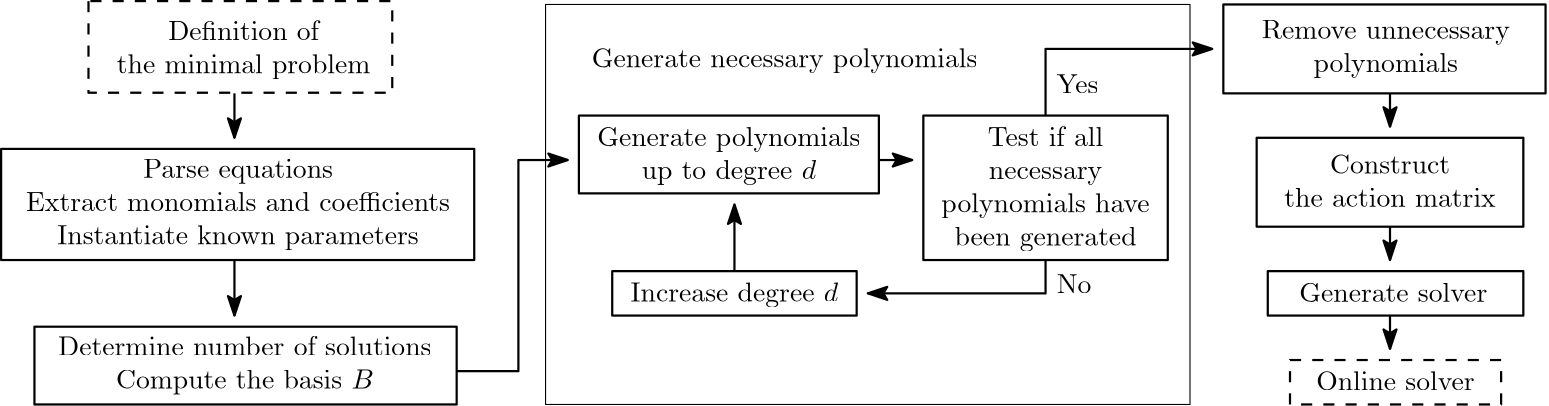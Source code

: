 <?xml version="1.0"?>
<!DOCTYPE ipe SYSTEM "ipe.dtd">
<ipe version="70005" creator="Ipe 7.1.4">
<info created="D:20150428090212" modified="D:20150428121344"/>
<ipestyle name="basic">
<symbol name="arrow/arc(spx)">
<path stroke="sym-stroke" fill="sym-stroke" pen="sym-pen">
0 0 m
-1 0.333 l
-1 -0.333 l
h
</path>
</symbol>
<symbol name="arrow/farc(spx)">
<path stroke="sym-stroke" fill="white" pen="sym-pen">
0 0 m
-1 0.333 l
-1 -0.333 l
h
</path>
</symbol>
<symbol name="mark/circle(sx)" transformations="translations">
<path fill="sym-stroke">
0.6 0 0 0.6 0 0 e
0.4 0 0 0.4 0 0 e
</path>
</symbol>
<symbol name="mark/disk(sx)" transformations="translations">
<path fill="sym-stroke">
0.6 0 0 0.6 0 0 e
</path>
</symbol>
<symbol name="mark/fdisk(sfx)" transformations="translations">
<group>
<path fill="sym-fill">
0.5 0 0 0.5 0 0 e
</path>
<path fill="sym-stroke" fillrule="eofill">
0.6 0 0 0.6 0 0 e
0.4 0 0 0.4 0 0 e
</path>
</group>
</symbol>
<symbol name="mark/box(sx)" transformations="translations">
<path fill="sym-stroke" fillrule="eofill">
-0.6 -0.6 m
0.6 -0.6 l
0.6 0.6 l
-0.6 0.6 l
h
-0.4 -0.4 m
0.4 -0.4 l
0.4 0.4 l
-0.4 0.4 l
h
</path>
</symbol>
<symbol name="mark/square(sx)" transformations="translations">
<path fill="sym-stroke">
-0.6 -0.6 m
0.6 -0.6 l
0.6 0.6 l
-0.6 0.6 l
h
</path>
</symbol>
<symbol name="mark/fsquare(sfx)" transformations="translations">
<group>
<path fill="sym-fill">
-0.5 -0.5 m
0.5 -0.5 l
0.5 0.5 l
-0.5 0.5 l
h
</path>
<path fill="sym-stroke" fillrule="eofill">
-0.6 -0.6 m
0.6 -0.6 l
0.6 0.6 l
-0.6 0.6 l
h
-0.4 -0.4 m
0.4 -0.4 l
0.4 0.4 l
-0.4 0.4 l
h
</path>
</group>
</symbol>
<symbol name="mark/cross(sx)" transformations="translations">
<group>
<path fill="sym-stroke">
-0.43 -0.57 m
0.57 0.43 l
0.43 0.57 l
-0.57 -0.43 l
h
</path>
<path fill="sym-stroke">
-0.43 0.57 m
0.57 -0.43 l
0.43 -0.57 l
-0.57 0.43 l
h
</path>
</group>
</symbol>
<symbol name="arrow/fnormal(spx)">
<path stroke="sym-stroke" fill="white" pen="sym-pen">
0 0 m
-1 0.333 l
-1 -0.333 l
h
</path>
</symbol>
<symbol name="arrow/pointed(spx)">
<path stroke="sym-stroke" fill="sym-stroke" pen="sym-pen">
0 0 m
-1 0.333 l
-0.8 0 l
-1 -0.333 l
h
</path>
</symbol>
<symbol name="arrow/fpointed(spx)">
<path stroke="sym-stroke" fill="white" pen="sym-pen">
0 0 m
-1 0.333 l
-0.8 0 l
-1 -0.333 l
h
</path>
</symbol>
<symbol name="arrow/linear(spx)">
<path stroke="sym-stroke" pen="sym-pen">
-1 0.333 m
0 0 l
-1 -0.333 l
</path>
</symbol>
<symbol name="arrow/fdouble(spx)">
<path stroke="sym-stroke" fill="white" pen="sym-pen">
0 0 m
-1 0.333 l
-1 -0.333 l
h
-1 0 m
-2 0.333 l
-2 -0.333 l
h
</path>
</symbol>
<symbol name="arrow/double(spx)">
<path stroke="sym-stroke" fill="sym-stroke" pen="sym-pen">
0 0 m
-1 0.333 l
-1 -0.333 l
h
-1 0 m
-2 0.333 l
-2 -0.333 l
h
</path>
</symbol>
<pen name="heavier" value="0.8"/>
<pen name="fat" value="1.2"/>
<pen name="ultrafat" value="2"/>
<symbolsize name="large" value="5"/>
<symbolsize name="small" value="2"/>
<symbolsize name="tiny" value="1.1"/>
<arrowsize name="large" value="10"/>
<arrowsize name="small" value="5"/>
<arrowsize name="tiny" value="3"/>
<color name="red" value="1 0 0"/>
<color name="green" value="0 1 0"/>
<color name="blue" value="0 0 1"/>
<color name="yellow" value="1 1 0"/>
<color name="orange" value="1 0.647 0"/>
<color name="gold" value="1 0.843 0"/>
<color name="purple" value="0.627 0.125 0.941"/>
<color name="gray" value="0.745"/>
<color name="brown" value="0.647 0.165 0.165"/>
<color name="navy" value="0 0 0.502"/>
<color name="pink" value="1 0.753 0.796"/>
<color name="seagreen" value="0.18 0.545 0.341"/>
<color name="turquoise" value="0.251 0.878 0.816"/>
<color name="violet" value="0.933 0.51 0.933"/>
<color name="darkblue" value="0 0 0.545"/>
<color name="darkcyan" value="0 0.545 0.545"/>
<color name="darkgray" value="0.663"/>
<color name="darkgreen" value="0 0.392 0"/>
<color name="darkmagenta" value="0.545 0 0.545"/>
<color name="darkorange" value="1 0.549 0"/>
<color name="darkred" value="0.545 0 0"/>
<color name="lightblue" value="0.678 0.847 0.902"/>
<color name="lightcyan" value="0.878 1 1"/>
<color name="lightgray" value="0.827"/>
<color name="lightgreen" value="0.565 0.933 0.565"/>
<color name="lightyellow" value="1 1 0.878"/>
<dashstyle name="dashed" value="[4] 0"/>
<dashstyle name="dotted" value="[1 3] 0"/>
<dashstyle name="dash dotted" value="[4 2 1 2] 0"/>
<dashstyle name="dash dot dotted" value="[4 2 1 2 1 2] 0"/>
<textsize name="large" value="\large"/>
<textsize name="Large" value="\Large"/>
<textsize name="LARGE" value="\LARGE"/>
<textsize name="huge" value="\huge"/>
<textsize name="Huge" value="\Huge"/>
<textsize name="small" value="\small"/>
<textsize name="footnote" value="\footnotesize"/>
<textsize name="tiny" value="\tiny"/>
<textstyle name="center" begin="\begin{center}" end="\end{center}"/>
<textstyle name="itemize" begin="\begin{itemize}" end="\end{itemize}"/>
<textstyle name="item" begin="\begin{itemize}\item{}" end="\end{itemize}"/>
<gridsize name="4 pts" value="4"/>
<gridsize name="8 pts (~3 mm)" value="8"/>
<gridsize name="16 pts (~6 mm)" value="16"/>
<gridsize name="32 pts (~12 mm)" value="32"/>
<gridsize name="10 pts (~3.5 mm)" value="10"/>
<gridsize name="20 pts (~7 mm)" value="20"/>
<gridsize name="14 pts (~5 mm)" value="14"/>
<gridsize name="28 pts (~10 mm)" value="28"/>
<gridsize name="56 pts (~20 mm)" value="56"/>
<anglesize name="90 deg" value="90"/>
<anglesize name="60 deg" value="60"/>
<anglesize name="45 deg" value="45"/>
<anglesize name="30 deg" value="30"/>
<anglesize name="22.5 deg" value="22.5"/>
<tiling name="falling" angle="-60" step="4" width="1"/>
<tiling name="rising" angle="30" step="4" width="1"/>
</ipestyle>
<page>
<layer name="alpha"/>
<view layers="alpha" active="alpha"/>
<path layer="alpha" matrix="0.85437 0 0 0.515341 -19.2263 373.426" stroke="black" dash="dashed" pen="heavier">
64 768 m
64 704 l
192 704 l
192 768 l
h
</path>
<text matrix="4.60995 0 0 0.191546 -399.237 633.371" transformations="translations" pos="96 672" stroke="black" type="minipage" width="96" height="12.891" depth="7.92" valign="top" style="center">Definition of\\the minimal problem</text>
<text matrix="1 0 0 1 -86.8969 56.5893" transformations="translations" pos="95.5666 655.822" stroke="black" type="minipage" width="161.37" height="18.805" depth="13.85" valign="top" style="center">Parse equations\\
Extract monomials and coefficients\\
Instantiate known parameters
</text>
<text matrix="1 0 0 1 -78.1662 36.9098" transformations="translations" pos="98.7204 611.668" stroke="black" type="minipage" width="142.446" height="12.891" depth="7.92" valign="top" style="center">Determine number of solutions\\
Compute the basis $B$</text>
<text matrix="1 0 0 1 107.498 162.715" transformations="translations" pos="91.3615 589.592" stroke="black" type="minipage" width="174.473" height="6.926" depth="1.93" valign="top" style="center">Generate necessary polynomials</text>
<text matrix="1 0 0 1 352 216" transformations="translations" pos="92.9384 546.49" stroke="black" type="minipage" width="115.114" height="12.84" depth="7.86" valign="top" style="center">Remove unnecessary polynomials
</text>
<text matrix="1 0 0 1 368 220" transformations="translations" pos="92.9384 493.927" stroke="black" type="minipage" width="86.203" height="11.873" depth="6.89" valign="top" style="center">Construct the~action matrix</text>
<text matrix="1 0 0 1 376 216" transformations="translations" pos="85.5796 451.876" stroke="black" type="minipage" width="87.255" height="5.958" depth="0.96" valign="top" style="center">Generate solver</text>
<path matrix="0.990244 0 0 0.909091 -3.92195 54.1818" stroke="black" pen="heavier">
8 728 m
8 684 l
180 684 l
180 728 l
h
</path>
<path matrix="1 0 0 1 -4 -8" stroke="black" pen="heavier">
20 660 m
20 632 l
172 632 l
172 660 l
h
</path>
<path stroke="black">
200 624 m
200 768 l
432 768 l
432 624 l
h
</path>
<text matrix="1 0 0 1 116 0" transformations="translations" pos="224 724" stroke="black" type="minipage" width="80" height="24.831" depth="19.89" valign="top" style="center">Test if all necessary polynomials have been generated</text>
<text matrix="1 0 0 1 4 4" transformations="translations" pos="212 720" stroke="black" type="minipage" width="100" height="12.891" depth="7.92" valign="top" style="center">Generate polynomials up to degree $d$</text>
<text matrix="1 0 0 1 -24 8" transformations="translations" pos="252 660" stroke="black" type="minipage" width="80" height="6.926" depth="1.93" valign="top" style="center">Increase degree $d$</text>
<path matrix="1 0 0 1 -4 0" stroke="black" pen="heavier">
216 728 m
216 700 l
324 700 l
324 728 l
h
</path>
<path stroke="black" pen="heavier">
336 728 m
336 676 l
424 676 l
424 728 l
h
</path>
<path matrix="1 0 0 1 -4 0" stroke="black" pen="heavier">
228 672 m
228 656 l
316 656 l
316 672 l
h
</path>
<path matrix="1 0 0 1 0 4" stroke="black" pen="heavier">
444 764 m
444 732 l
560 732 l
560 764 l
h
</path>
<path matrix="1 0 0 0.571429 4 297.143" stroke="black" pen="heavier">
456 656 m
456 628 l
548 628 l
548 656 l
h
</path>
<path matrix="1.09091 0 0 1.14286 -41.4545 -89.1429" stroke="black" pen="heavier">
456 708 m
456 680 l
544 680 l
544 708 l
h
</path>
<path matrix="1 0 0 0.8 -4 147.2" stroke="black" pen="heavier" arrow="pointed/normal">
92 736 m
92 716 l
</path>
<path matrix="1 0 0 1 -4 0" stroke="black" pen="heavier" arrow="pointed/normal">
92 676 m
92 656 l
</path>
<path matrix="1.11111 0 0 1 -23.1111 0" stroke="black" pen="heavier" arrow="pointed/normal">
172 636 m
192 636 l
192 712 l
208 712 l
</path>
<path stroke="black" pen="heavier" arrow="pointed/normal">
320 712 m
332 712 l
</path>
<path stroke="black" pen="heavier" arrow="pointed/normal">
380 676 m
380 664 l
316 664 l
</path>
<path stroke="black" pen="heavier" arrow="pointed/normal">
268 672 m
268 696 l
</path>
<path matrix="1 0 0 0.6 0 294.4" stroke="black" pen="heavier" arrow="pointed/normal">
504 736 m
504 716 l
</path>
<path matrix="1 0 0 0.6 0 282.4" stroke="black" pen="heavier" arrow="pointed/normal">
504 676 m
504 656 l
</path>
<path stroke="black" pen="heavier" arrow="pointed/normal">
380 728 m
380 752 l
440 752 l
</path>
<text matrix="1 0 0 1 -4 -4" transformations="translations" pos="388 740" stroke="black" type="label" width="14.999" height="6.808" depth="0" valign="baseline">Yes</text>
<text matrix="1 0 0 1 -4 0" transformations="translations" pos="388 664" stroke="black" type="label" width="12.453" height="6.808" depth="0" valign="baseline">No</text>
<text matrix="1 0 0 1 -8 12" transformations="translations" pos="476 624" stroke="black" type="minipage" width="76" height="5.958" depth="0.96" valign="top" style="center">Online solver
</text>
<path matrix="1 0 0 1 4 0" stroke="black" dash="dashed" pen="heavier">
464 624 m
464 640 l
540 640 l
540 624 l
h
</path>
<path stroke="black" pen="heavier" arrow="pointed/normal">
504 656 m
504 644 l
</path>
</page>
</ipe>
